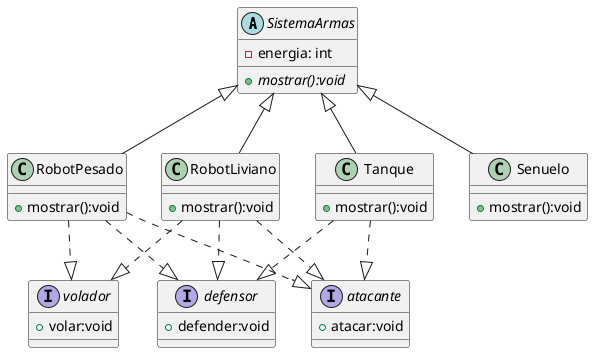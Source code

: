 @startuml
'https://plantuml.com/sequence-diagram
abstract class SistemaArmas{
- energia: int
+{abstract}mostrar():void
}

RobotPesado -u-|> SistemaArmas
RobotLiviano -u-|> SistemaArmas
Tanque -u-|> SistemaArmas
Senuelo -u-|> SistemaArmas
class RobotPesado{
+ mostrar():void
}
class RobotLiviano{
+ mostrar():void
}
class Tanque{
+ mostrar():void
}
class Senuelo{
+ mostrar():void
}
RobotLiviano ..|> volador
RobotLiviano ..|> atacante
RobotLiviano ..|> defensor
RobotPesado ..|> volador
RobotPesado ..|> atacante
RobotPesado ..|> defensor
Tanque ..|> atacante
Tanque ..|> defensor

interface volador{
+volar:void
}
interface atacante{
+atacar:void
}
interface defensor{
+defender:void
}

@enduml